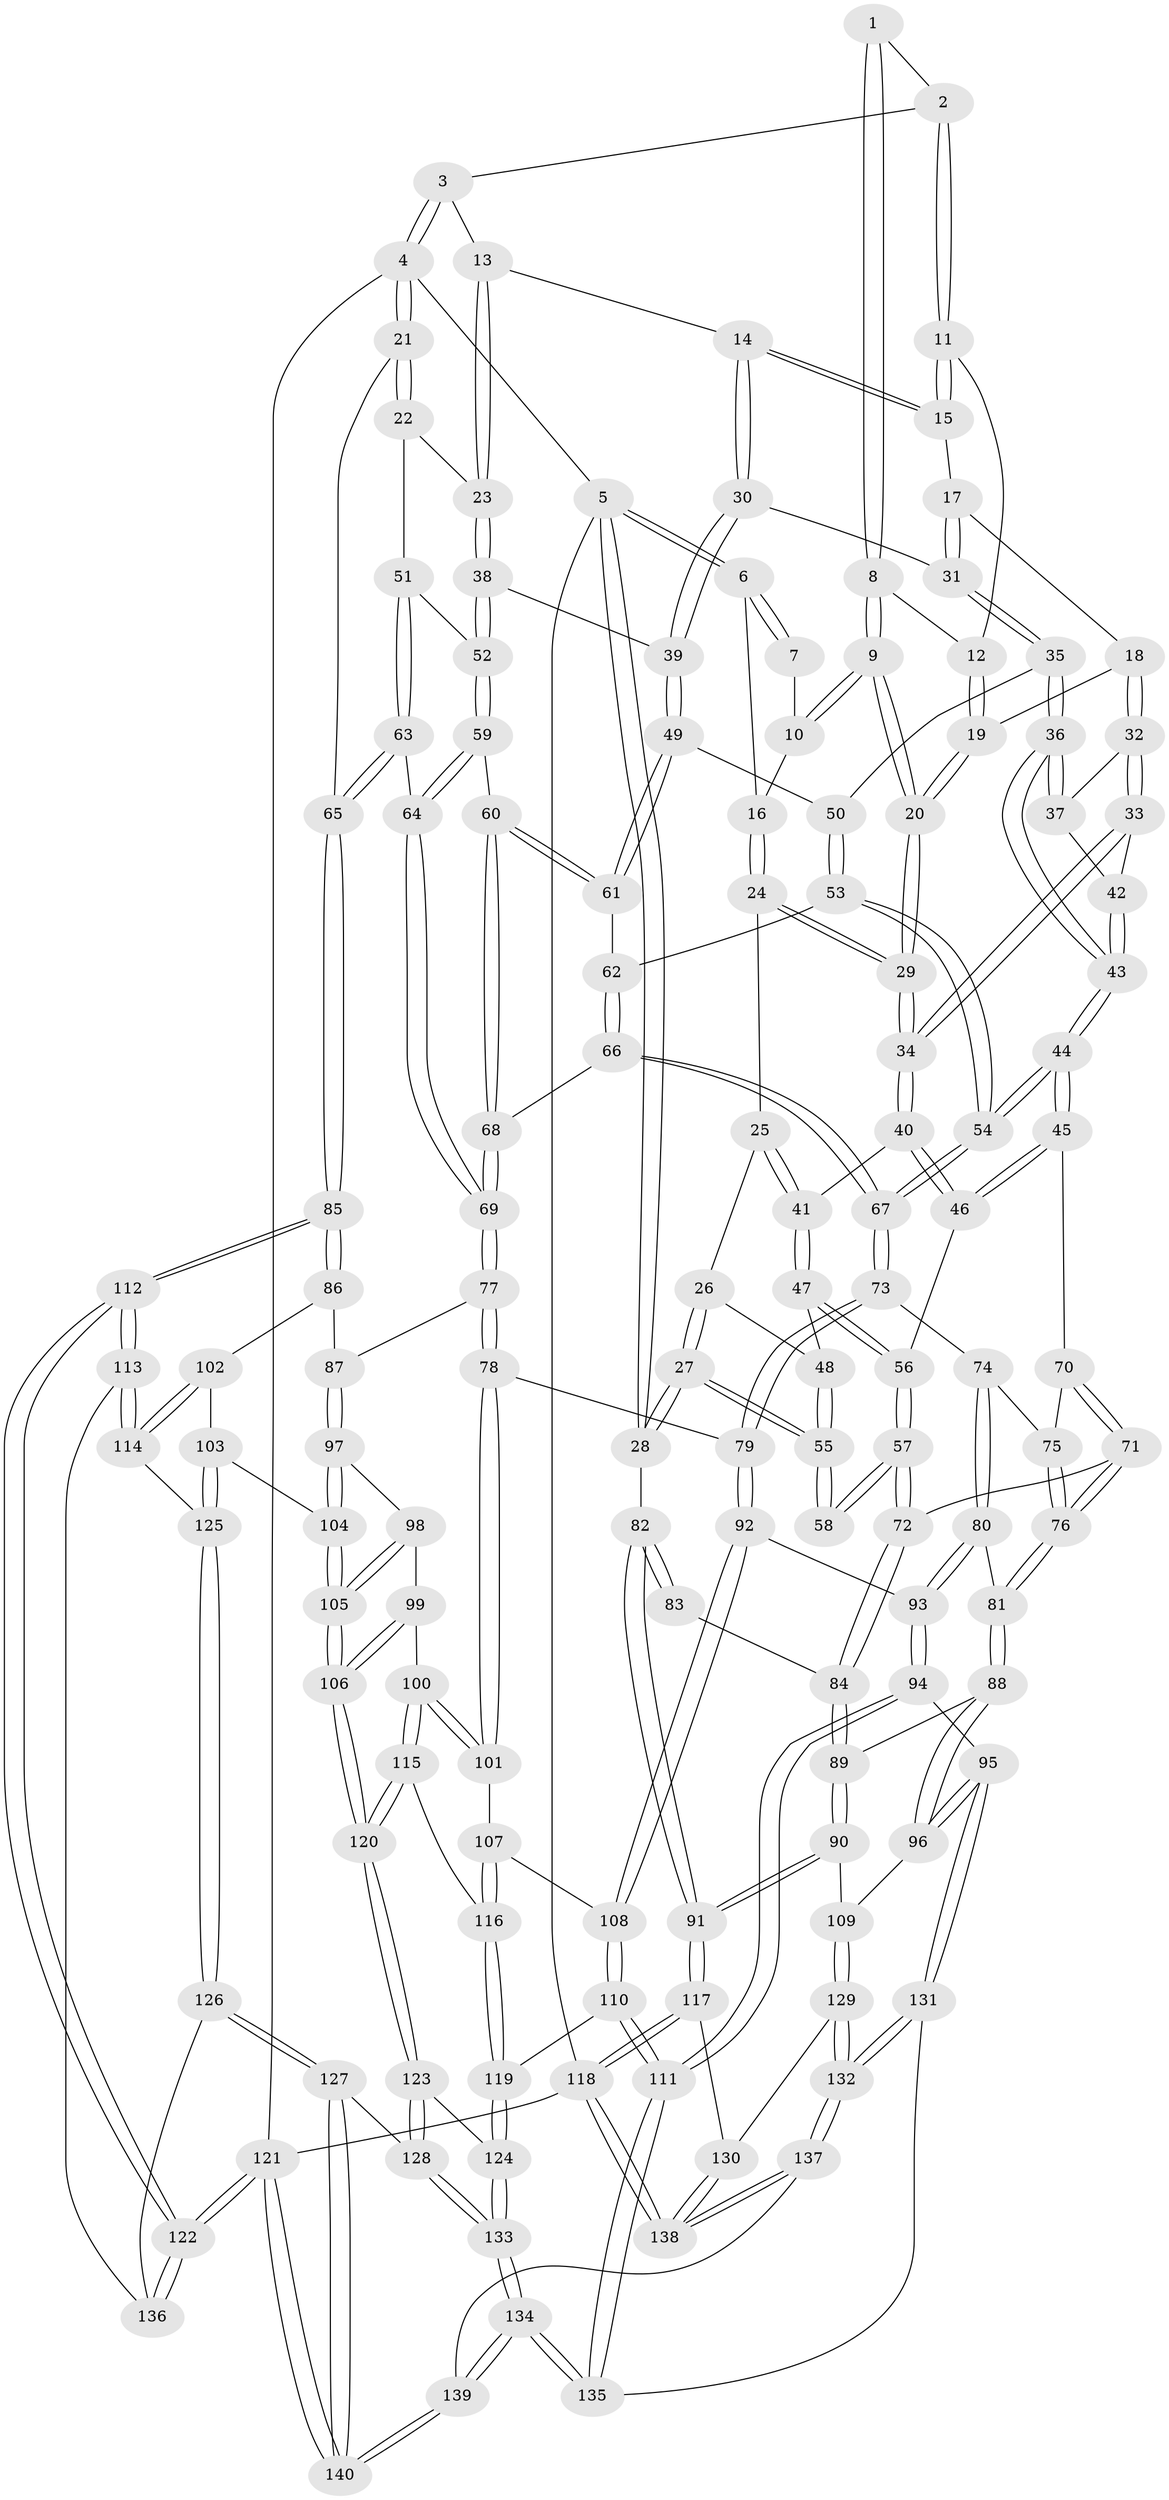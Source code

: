 // Generated by graph-tools (version 1.1) at 2025/11/02/27/25 16:11:59]
// undirected, 140 vertices, 347 edges
graph export_dot {
graph [start="1"]
  node [color=gray90,style=filled];
  1 [pos="+0.3315004406928644+0"];
  2 [pos="+0.4846129214464826+0"];
  3 [pos="+0.7876475174570232+0"];
  4 [pos="+1+0"];
  5 [pos="+0+0"];
  6 [pos="+0+0"];
  7 [pos="+0.26202940328080004+0"];
  8 [pos="+0.34223776374807985+0.05282686450959468"];
  9 [pos="+0.31788658229650835+0.10918338916010258"];
  10 [pos="+0.2499688788844874+0.045040018473067885"];
  11 [pos="+0.5050353271285212+0.004655647089476967"];
  12 [pos="+0.4417111849470302+0.048127225040283765"];
  13 [pos="+0.7846879907955374+0"];
  14 [pos="+0.7051787746957113+0.08616620954717094"];
  15 [pos="+0.5392202377867001+0.06053346889288917"];
  16 [pos="+0.10957080918500443+0.050521223706085895"];
  17 [pos="+0.5177676461852816+0.11971961243230916"];
  18 [pos="+0.4461875143051032+0.15399300788446016"];
  19 [pos="+0.42306128058442366+0.14075817245003763"];
  20 [pos="+0.31678315894529835+0.12853181541706665"];
  21 [pos="+1+0.16230593638065138"];
  22 [pos="+0.9803874982042503+0.16455439077455622"];
  23 [pos="+0.9798171813105963+0.16433135646054056"];
  24 [pos="+0.12411811526322147+0.11444242718942566"];
  25 [pos="+0.11296980394988439+0.13950881967898768"];
  26 [pos="+0.045158794118954466+0.2014778439655073"];
  27 [pos="+0+0.2973539012599294"];
  28 [pos="+0+0.2980876673720233"];
  29 [pos="+0.2950223062359507+0.15789514406411195"];
  30 [pos="+0.6993136079596137+0.18261811842868184"];
  31 [pos="+0.556390102147994+0.18313794915858195"];
  32 [pos="+0.45156326065535335+0.20519535625401145"];
  33 [pos="+0.3645210889862858+0.223244178839189"];
  34 [pos="+0.2965425222431927+0.20243347048977026"];
  35 [pos="+0.5161308574574874+0.2546353828769792"];
  36 [pos="+0.4988004819058639+0.25682098018678073"];
  37 [pos="+0.4533717631578495+0.20866458292372045"];
  38 [pos="+0.767661528509204+0.23558007472875628"];
  39 [pos="+0.7169040055489491+0.23530564738027251"];
  40 [pos="+0.2817312515971845+0.24590071926911244"];
  41 [pos="+0.18573279652519073+0.27114525950167606"];
  42 [pos="+0.40155756263061504+0.2604239252163699"];
  43 [pos="+0.4183231080238946+0.36562929252119203"];
  44 [pos="+0.40770176513044165+0.3905712027885459"];
  45 [pos="+0.390278358956347+0.38951878207369617"];
  46 [pos="+0.32594435087582735+0.3526264831381648"];
  47 [pos="+0.16674298257560957+0.29522317272344006"];
  48 [pos="+0.11865895064804959+0.29160254001578934"];
  49 [pos="+0.7048824523204992+0.26656695788503315"];
  50 [pos="+0.5217482590585248+0.2583089456392095"];
  51 [pos="+0.8957301416735469+0.3354970883332345"];
  52 [pos="+0.8887041537918605+0.33611292929971753"];
  53 [pos="+0.5754351526990421+0.35358704743067804"];
  54 [pos="+0.46960651866298436+0.4433280763287184"];
  55 [pos="+0.031516822128700765+0.3635744928214436"];
  56 [pos="+0.18165195876894855+0.41225221090312764"];
  57 [pos="+0.15229818030449255+0.4589902787243743"];
  58 [pos="+0.14899957348453255+0.4576942522843533"];
  59 [pos="+0.8209276447202883+0.3792228365232366"];
  60 [pos="+0.7392678768933951+0.3514305321254098"];
  61 [pos="+0.7027149167425956+0.28438744855376213"];
  62 [pos="+0.6244708753870198+0.34794032524641955"];
  63 [pos="+1+0.46014979585055055"];
  64 [pos="+0.8425306772445715+0.4752168512538516"];
  65 [pos="+1+0.5221337094685436"];
  66 [pos="+0.6366821150541442+0.44414646678002156"];
  67 [pos="+0.49973874809621155+0.5136914978401493"];
  68 [pos="+0.7163423099192509+0.47206059306580644"];
  69 [pos="+0.7557058198368424+0.5520552259632664"];
  70 [pos="+0.387964146045714+0.39231618049914574"];
  71 [pos="+0.22873956540475185+0.5217722223991084"];
  72 [pos="+0.1628125721601747+0.4893433713706387"];
  73 [pos="+0.5002395501132998+0.5230309392617833"];
  74 [pos="+0.36566930003389286+0.5457325292695947"];
  75 [pos="+0.33240892200305416+0.5185240276695947"];
  76 [pos="+0.24627670214570357+0.540705358716954"];
  77 [pos="+0.7554326106782868+0.5536944056533531"];
  78 [pos="+0.5949605060283178+0.6134938417233463"];
  79 [pos="+0.5107378694595212+0.5570278008669863"];
  80 [pos="+0.31421864923671006+0.6144928055231366"];
  81 [pos="+0.27172688033785186+0.599807636001382"];
  82 [pos="+0+0.509084961010958"];
  83 [pos="+0+0.5005599932515447"];
  84 [pos="+0.1137152717403666+0.5728893384325504"];
  85 [pos="+1+0.6155344240392464"];
  86 [pos="+0.8367320737659725+0.6116528184302665"];
  87 [pos="+0.7618237367669481+0.5623487142288075"];
  88 [pos="+0.2183273676855268+0.6723450987022519"];
  89 [pos="+0.08888570235216527+0.6374869857377022"];
  90 [pos="+0.07095690945474965+0.6515616888504374"];
  91 [pos="+0+0.6970439836815829"];
  92 [pos="+0.424184835801095+0.6531857736313829"];
  93 [pos="+0.37570635668087715+0.6678695447953086"];
  94 [pos="+0.3318625219023075+0.7577193244275131"];
  95 [pos="+0.2999183892645586+0.7770749833130165"];
  96 [pos="+0.23597058012633612+0.7298706590112095"];
  97 [pos="+0.7501148882684405+0.6490331473542771"];
  98 [pos="+0.7322538863674702+0.6821659097276709"];
  99 [pos="+0.7120344231085304+0.691101648655695"];
  100 [pos="+0.6089789448348403+0.6931715366196985"];
  101 [pos="+0.5999490554132221+0.6572616296998371"];
  102 [pos="+0.8365408665400926+0.707733253614808"];
  103 [pos="+0.8045733606931667+0.7470994907696049"];
  104 [pos="+0.798803806873144+0.7474571730416627"];
  105 [pos="+0.7491678990289631+0.7665185704750731"];
  106 [pos="+0.7061591772174608+0.7999795891298623"];
  107 [pos="+0.5005477543651786+0.7141041931567987"];
  108 [pos="+0.4646374417879318+0.7227975605321365"];
  109 [pos="+0.13237173558356075+0.7780985856970749"];
  110 [pos="+0.4768702279211766+0.7943960470955391"];
  111 [pos="+0.455048652358976+0.8122663285829617"];
  112 [pos="+1+0.7094768361404611"];
  113 [pos="+1+0.7565519610612218"];
  114 [pos="+1+0.7582770115404779"];
  115 [pos="+0.609153378605704+0.695933014675216"];
  116 [pos="+0.5554874202060683+0.7558798118335853"];
  117 [pos="+0+0.8241408978501087"];
  118 [pos="+0+1"];
  119 [pos="+0.528544770580939+0.7924390862877178"];
  120 [pos="+0.69484917482298+0.8103909462745388"];
  121 [pos="+1+1"];
  122 [pos="+1+1"];
  123 [pos="+0.6937778074903959+0.8211759083214483"];
  124 [pos="+0.5507038782647566+0.8183000729854764"];
  125 [pos="+0.8666621030198992+0.8200286733636432"];
  126 [pos="+0.8058537956040198+0.931061417562654"];
  127 [pos="+0.7985024354857606+0.9368406798927216"];
  128 [pos="+0.7054875317629924+0.8835887067750057"];
  129 [pos="+0.11380004203854176+0.8629460154049122"];
  130 [pos="+0.08654023329213745+0.8728850877139454"];
  131 [pos="+0.28165664846688054+0.8595153249178277"];
  132 [pos="+0.238199515120623+0.9067355337464843"];
  133 [pos="+0.5688631268924947+0.9691212160827586"];
  134 [pos="+0.5055628982706412+1"];
  135 [pos="+0.4389689801168664+0.9050958302324655"];
  136 [pos="+0.9040636390139378+0.9220956241861451"];
  137 [pos="+0.2952654894366801+1"];
  138 [pos="+0.09398204688381133+1"];
  139 [pos="+0.47593217820203193+1"];
  140 [pos="+0.8546176780009673+1"];
  1 -- 2;
  1 -- 8;
  1 -- 8;
  2 -- 3;
  2 -- 11;
  2 -- 11;
  3 -- 4;
  3 -- 4;
  3 -- 13;
  4 -- 5;
  4 -- 21;
  4 -- 21;
  4 -- 121;
  5 -- 6;
  5 -- 6;
  5 -- 28;
  5 -- 28;
  5 -- 118;
  6 -- 7;
  6 -- 7;
  6 -- 16;
  7 -- 10;
  8 -- 9;
  8 -- 9;
  8 -- 12;
  9 -- 10;
  9 -- 10;
  9 -- 20;
  9 -- 20;
  10 -- 16;
  11 -- 12;
  11 -- 15;
  11 -- 15;
  12 -- 19;
  12 -- 19;
  13 -- 14;
  13 -- 23;
  13 -- 23;
  14 -- 15;
  14 -- 15;
  14 -- 30;
  14 -- 30;
  15 -- 17;
  16 -- 24;
  16 -- 24;
  17 -- 18;
  17 -- 31;
  17 -- 31;
  18 -- 19;
  18 -- 32;
  18 -- 32;
  19 -- 20;
  19 -- 20;
  20 -- 29;
  20 -- 29;
  21 -- 22;
  21 -- 22;
  21 -- 65;
  22 -- 23;
  22 -- 51;
  23 -- 38;
  23 -- 38;
  24 -- 25;
  24 -- 29;
  24 -- 29;
  25 -- 26;
  25 -- 41;
  25 -- 41;
  26 -- 27;
  26 -- 27;
  26 -- 48;
  27 -- 28;
  27 -- 28;
  27 -- 55;
  27 -- 55;
  28 -- 82;
  29 -- 34;
  29 -- 34;
  30 -- 31;
  30 -- 39;
  30 -- 39;
  31 -- 35;
  31 -- 35;
  32 -- 33;
  32 -- 33;
  32 -- 37;
  33 -- 34;
  33 -- 34;
  33 -- 42;
  34 -- 40;
  34 -- 40;
  35 -- 36;
  35 -- 36;
  35 -- 50;
  36 -- 37;
  36 -- 37;
  36 -- 43;
  36 -- 43;
  37 -- 42;
  38 -- 39;
  38 -- 52;
  38 -- 52;
  39 -- 49;
  39 -- 49;
  40 -- 41;
  40 -- 46;
  40 -- 46;
  41 -- 47;
  41 -- 47;
  42 -- 43;
  42 -- 43;
  43 -- 44;
  43 -- 44;
  44 -- 45;
  44 -- 45;
  44 -- 54;
  44 -- 54;
  45 -- 46;
  45 -- 46;
  45 -- 70;
  46 -- 56;
  47 -- 48;
  47 -- 56;
  47 -- 56;
  48 -- 55;
  48 -- 55;
  49 -- 50;
  49 -- 61;
  49 -- 61;
  50 -- 53;
  50 -- 53;
  51 -- 52;
  51 -- 63;
  51 -- 63;
  52 -- 59;
  52 -- 59;
  53 -- 54;
  53 -- 54;
  53 -- 62;
  54 -- 67;
  54 -- 67;
  55 -- 58;
  55 -- 58;
  56 -- 57;
  56 -- 57;
  57 -- 58;
  57 -- 58;
  57 -- 72;
  57 -- 72;
  59 -- 60;
  59 -- 64;
  59 -- 64;
  60 -- 61;
  60 -- 61;
  60 -- 68;
  60 -- 68;
  61 -- 62;
  62 -- 66;
  62 -- 66;
  63 -- 64;
  63 -- 65;
  63 -- 65;
  64 -- 69;
  64 -- 69;
  65 -- 85;
  65 -- 85;
  66 -- 67;
  66 -- 67;
  66 -- 68;
  67 -- 73;
  67 -- 73;
  68 -- 69;
  68 -- 69;
  69 -- 77;
  69 -- 77;
  70 -- 71;
  70 -- 71;
  70 -- 75;
  71 -- 72;
  71 -- 76;
  71 -- 76;
  72 -- 84;
  72 -- 84;
  73 -- 74;
  73 -- 79;
  73 -- 79;
  74 -- 75;
  74 -- 80;
  74 -- 80;
  75 -- 76;
  75 -- 76;
  76 -- 81;
  76 -- 81;
  77 -- 78;
  77 -- 78;
  77 -- 87;
  78 -- 79;
  78 -- 101;
  78 -- 101;
  79 -- 92;
  79 -- 92;
  80 -- 81;
  80 -- 93;
  80 -- 93;
  81 -- 88;
  81 -- 88;
  82 -- 83;
  82 -- 83;
  82 -- 91;
  82 -- 91;
  83 -- 84;
  84 -- 89;
  84 -- 89;
  85 -- 86;
  85 -- 86;
  85 -- 112;
  85 -- 112;
  86 -- 87;
  86 -- 102;
  87 -- 97;
  87 -- 97;
  88 -- 89;
  88 -- 96;
  88 -- 96;
  89 -- 90;
  89 -- 90;
  90 -- 91;
  90 -- 91;
  90 -- 109;
  91 -- 117;
  91 -- 117;
  92 -- 93;
  92 -- 108;
  92 -- 108;
  93 -- 94;
  93 -- 94;
  94 -- 95;
  94 -- 111;
  94 -- 111;
  95 -- 96;
  95 -- 96;
  95 -- 131;
  95 -- 131;
  96 -- 109;
  97 -- 98;
  97 -- 104;
  97 -- 104;
  98 -- 99;
  98 -- 105;
  98 -- 105;
  99 -- 100;
  99 -- 106;
  99 -- 106;
  100 -- 101;
  100 -- 101;
  100 -- 115;
  100 -- 115;
  101 -- 107;
  102 -- 103;
  102 -- 114;
  102 -- 114;
  103 -- 104;
  103 -- 125;
  103 -- 125;
  104 -- 105;
  104 -- 105;
  105 -- 106;
  105 -- 106;
  106 -- 120;
  106 -- 120;
  107 -- 108;
  107 -- 116;
  107 -- 116;
  108 -- 110;
  108 -- 110;
  109 -- 129;
  109 -- 129;
  110 -- 111;
  110 -- 111;
  110 -- 119;
  111 -- 135;
  111 -- 135;
  112 -- 113;
  112 -- 113;
  112 -- 122;
  112 -- 122;
  113 -- 114;
  113 -- 114;
  113 -- 136;
  114 -- 125;
  115 -- 116;
  115 -- 120;
  115 -- 120;
  116 -- 119;
  116 -- 119;
  117 -- 118;
  117 -- 118;
  117 -- 130;
  118 -- 138;
  118 -- 138;
  118 -- 121;
  119 -- 124;
  119 -- 124;
  120 -- 123;
  120 -- 123;
  121 -- 122;
  121 -- 122;
  121 -- 140;
  121 -- 140;
  122 -- 136;
  122 -- 136;
  123 -- 124;
  123 -- 128;
  123 -- 128;
  124 -- 133;
  124 -- 133;
  125 -- 126;
  125 -- 126;
  126 -- 127;
  126 -- 127;
  126 -- 136;
  127 -- 128;
  127 -- 140;
  127 -- 140;
  128 -- 133;
  128 -- 133;
  129 -- 130;
  129 -- 132;
  129 -- 132;
  130 -- 138;
  130 -- 138;
  131 -- 132;
  131 -- 132;
  131 -- 135;
  132 -- 137;
  132 -- 137;
  133 -- 134;
  133 -- 134;
  134 -- 135;
  134 -- 135;
  134 -- 139;
  134 -- 139;
  137 -- 138;
  137 -- 138;
  137 -- 139;
  139 -- 140;
  139 -- 140;
}
